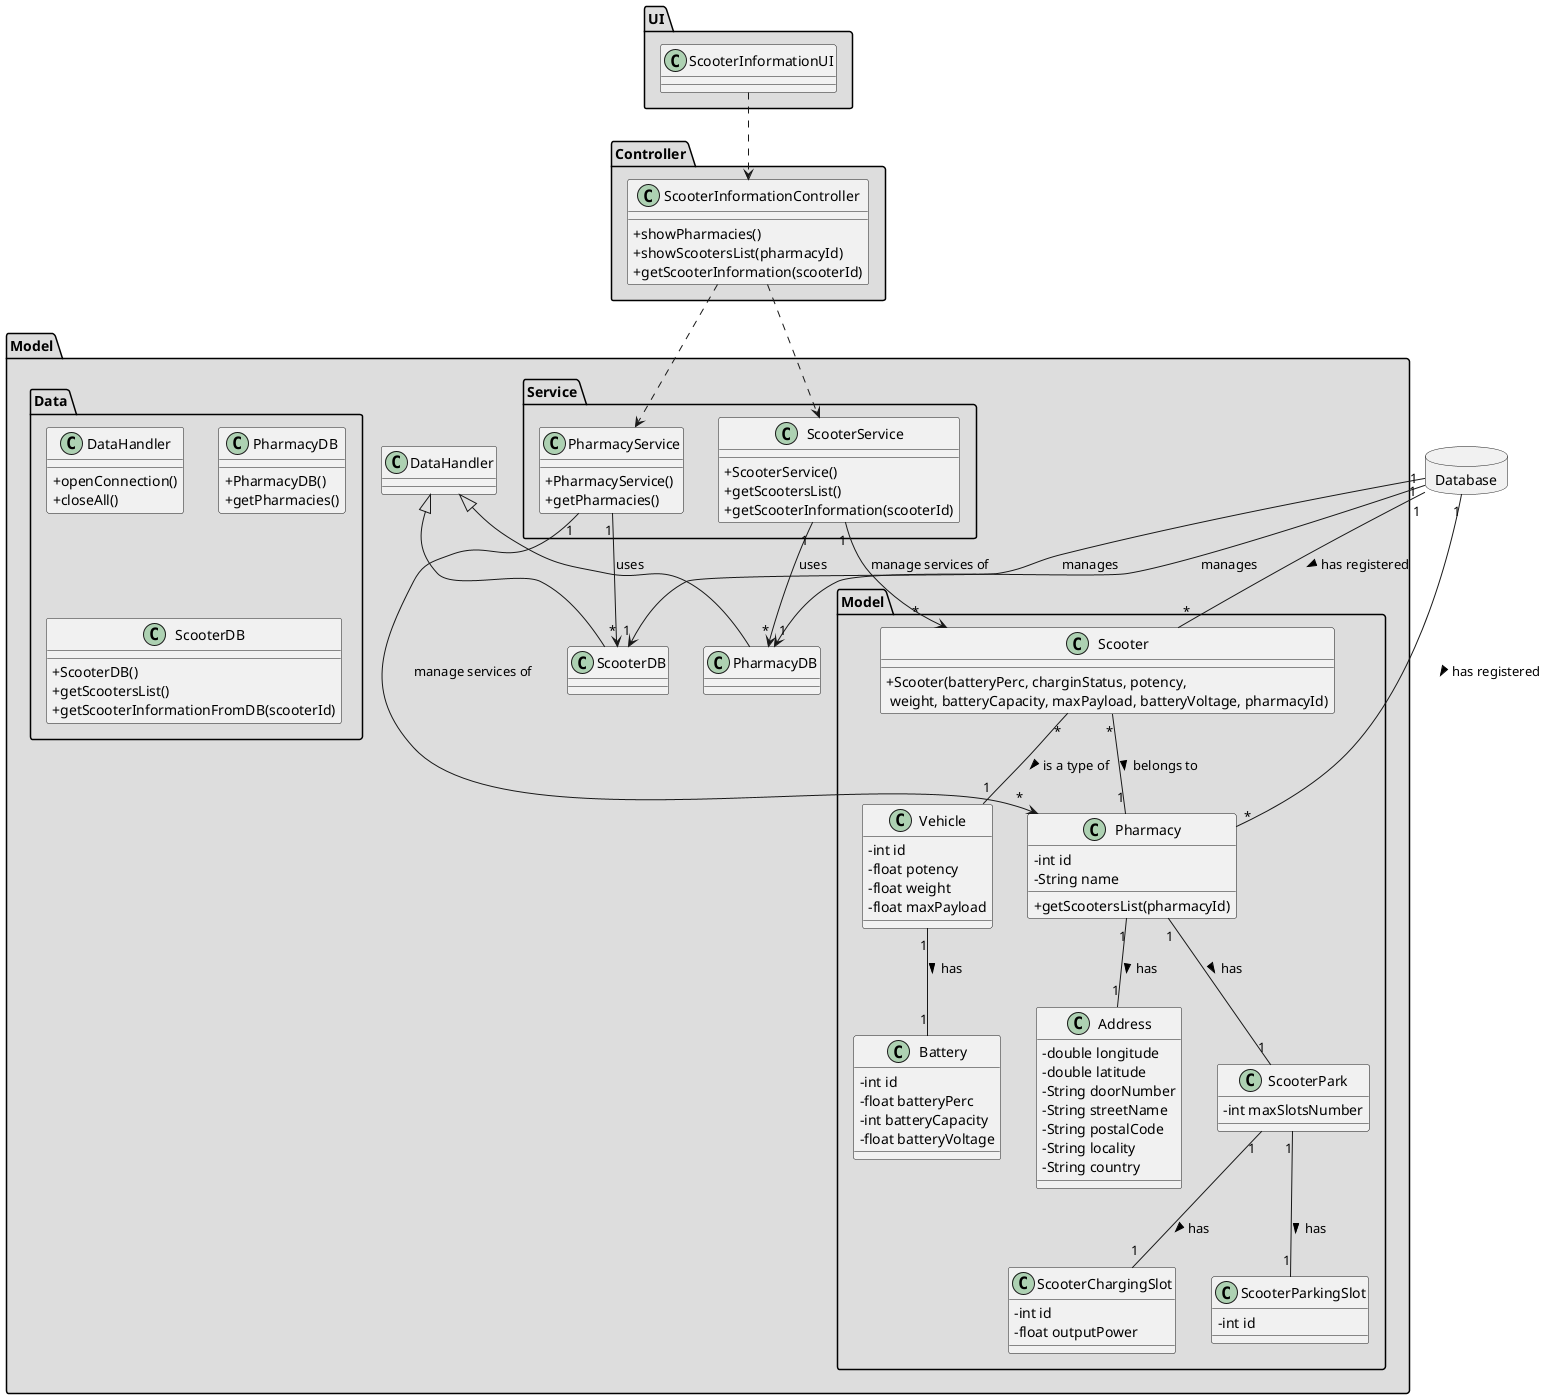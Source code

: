 @startuml
skinparam classAttributeIconSize 0

database Database {
}

package "UI" #DDDDDD {
class ScooterInformationUI{
}
}

package "Controller" #DDDDDD {
class ScooterInformationController{
+showPharmacies()
+showScootersList(pharmacyId)
+getScooterInformation(scooterId)
}
}


package "Model" #DDDDDD {
 package "Service" #DDDDDD {
  class PharmacyService{
      +PharmacyService()
      +getPharmacies()
  }

  class ScooterService{
      +ScooterService()
      +getScootersList()
      +getScooterInformation(scooterId)
   }
}

package "Model" #DDDDDD {
class ScooterPark{
-   int maxSlotsNumber
}

class ScooterChargingSlot{
-   int id
-   float outputPower
}

class ScooterParkingSlot{
-   int id
}

class Scooter{
+Scooter(batteryPerc, charginStatus, potency,\n weight, batteryCapacity, maxPayload, batteryVoltage, pharmacyId)

}

class Vehicle{
  -int id
  -float potency
  -float weight
  -float maxPayload
}

class Battery{
  -int id
  -float batteryPerc
  -int batteryCapacity
  -float batteryVoltage
}

class Address{
  -double longitude
  -double latitude
  -String doorNumber
  -String streetName
  -String postalCode
  -String locality
  -String country
}

class Pharmacy {
  -int id
  -String name
  +getScootersList(pharmacyId)
}
}


package "Data" #DDDDDD {
class DataHandler{
    +openConnection()
    +closeAll()
}
class PharmacyDB{
     +PharmacyDB()
     +getPharmacies()
 }

 class ScooterDB{
     +ScooterDB()
     +getScootersList()
     +getScooterInformationFromDB(scooterId)
  }
}

class PharmacyDB extends DataHandler
class ScooterDB extends DataHandler

ScooterInformationUI ..> ScooterInformationController
ScooterInformationController ..> PharmacyService
ScooterInformationController ..> ScooterService
Database "1" --> "1" PharmacyDB : manages
Database "1" --> "1" ScooterDB : manages
ScooterService "1" --> "*" PharmacyDB : uses
PharmacyService "1" --> "*" ScooterDB : uses
PharmacyService "1" --> "*" Pharmacy : manage services of
ScooterService "1" --> "*" Scooter : manage services of

Database "1" -- "*" Pharmacy : has registered >
Database "1" -- "*" Scooter : has registered >

Vehicle "1" -- "1" Battery : has >
Scooter "*" -- "1" Vehicle : is a type of >
Scooter "*" -- "1" Pharmacy : belongs to >
Pharmacy "1" -- "1" Address : has >
Pharmacy "1" -- "1" ScooterPark : has >
ScooterPark "1" -- "1" ScooterChargingSlot : has >
ScooterPark "1" -- "1" ScooterParkingSlot : has >


@enduml